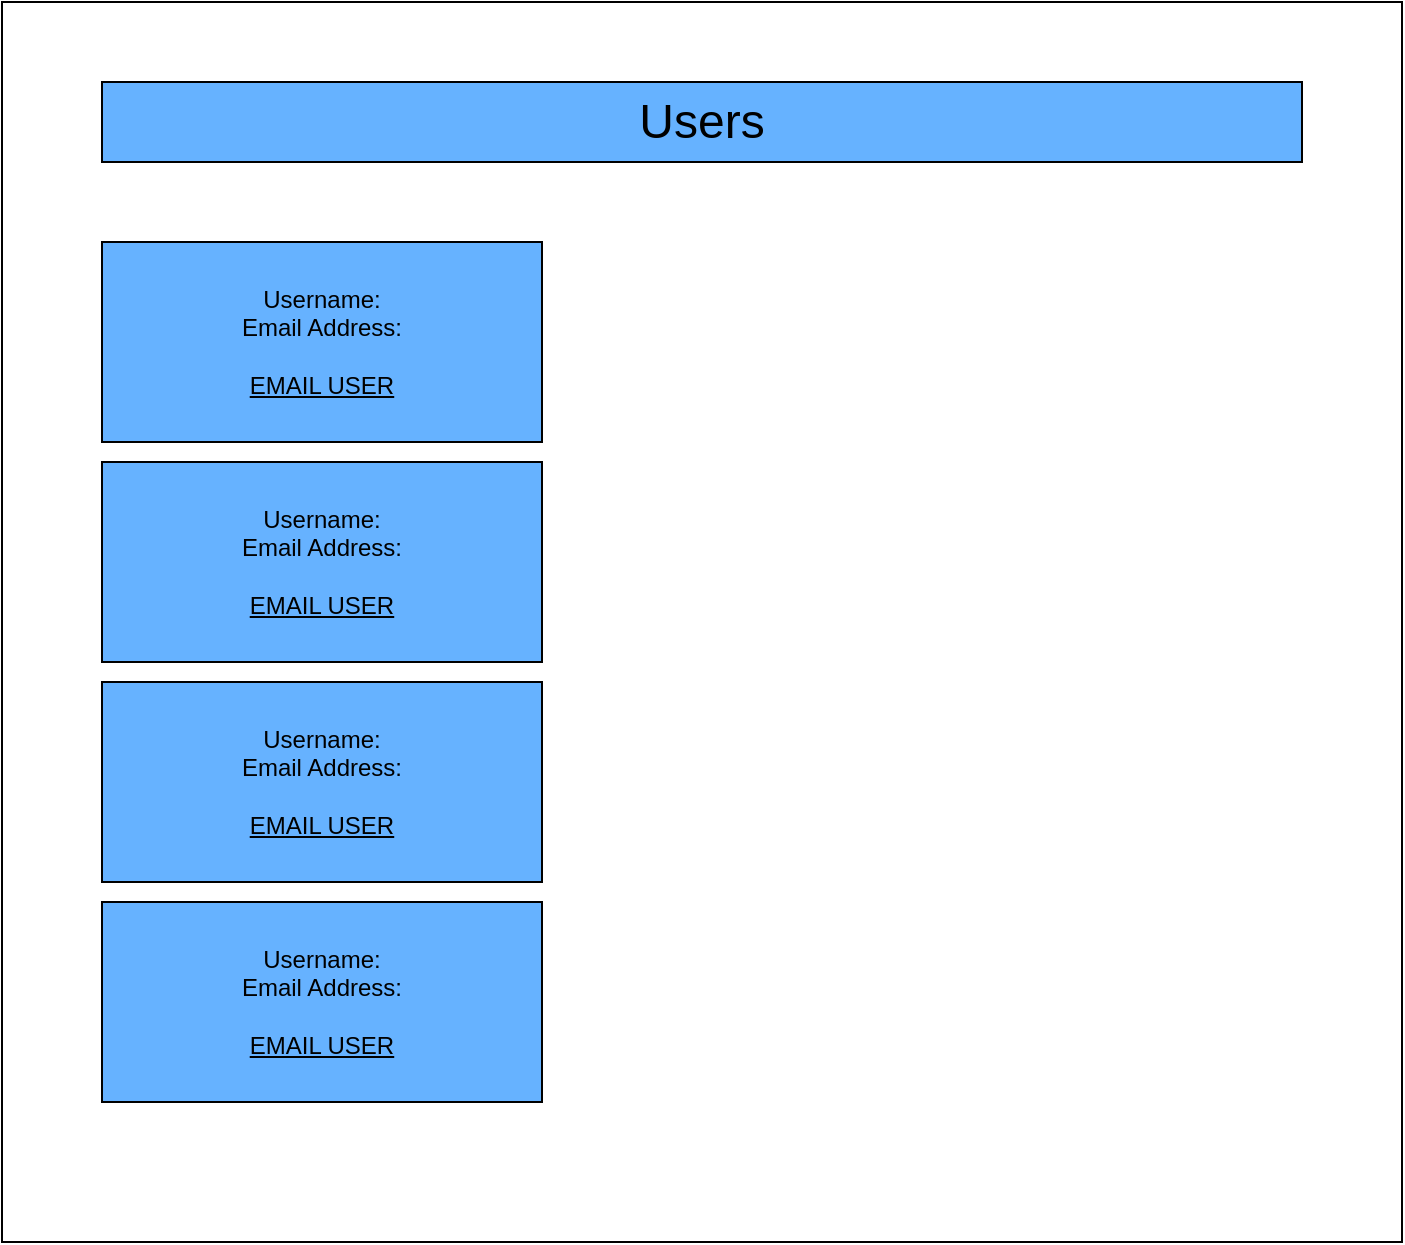 <mxfile>
    <diagram id="Jl4-TxYifM9YepXuttMy" name="Page-1">
        <mxGraphModel dx="1309" dy="681" grid="1" gridSize="10" guides="1" tooltips="1" connect="1" arrows="1" fold="1" page="1" pageScale="1" pageWidth="850" pageHeight="1100" math="0" shadow="0">
            <root>
                <mxCell id="0"/>
                <mxCell id="1" parent="0"/>
                <mxCell id="2" value="" style="whiteSpace=wrap;html=1;" vertex="1" parent="1">
                    <mxGeometry x="70" y="30" width="700" height="620" as="geometry"/>
                </mxCell>
                <mxCell id="3" value="&lt;font style=&quot;font-size: 24px;&quot;&gt;Users&lt;/font&gt;" style="whiteSpace=wrap;html=1;fillColor=#66B2FF;" vertex="1" parent="1">
                    <mxGeometry x="120" y="70" width="600" height="40" as="geometry"/>
                </mxCell>
                <mxCell id="4" value="&lt;font style=&quot;font-size: 12px;&quot;&gt;Username:&lt;br&gt;Email Address:&lt;br&gt;&lt;br&gt;&lt;u&gt;&lt;font color=&quot;#000000&quot;&gt;EMAIL USER&lt;/font&gt;&lt;/u&gt;&lt;br&gt;&lt;/font&gt;" style="whiteSpace=wrap;html=1;fillColor=#66B2FF;" vertex="1" parent="1">
                    <mxGeometry x="120" y="150" width="220" height="100" as="geometry"/>
                </mxCell>
                <mxCell id="5" value="&lt;font style=&quot;font-size: 12px;&quot;&gt;Username:&lt;br&gt;Email Address:&lt;br&gt;&lt;br&gt;&lt;u&gt;&lt;font color=&quot;#000000&quot;&gt;EMAIL USER&lt;/font&gt;&lt;/u&gt;&lt;br&gt;&lt;/font&gt;" style="whiteSpace=wrap;html=1;fillColor=#66B2FF;" vertex="1" parent="1">
                    <mxGeometry x="120" y="260" width="220" height="100" as="geometry"/>
                </mxCell>
                <mxCell id="6" value="&lt;font style=&quot;font-size: 12px;&quot;&gt;Username:&lt;br&gt;Email Address:&lt;br&gt;&lt;br&gt;&lt;u&gt;&lt;font color=&quot;#000000&quot;&gt;EMAIL USER&lt;/font&gt;&lt;/u&gt;&lt;br&gt;&lt;/font&gt;" style="whiteSpace=wrap;html=1;fillColor=#66B2FF;" vertex="1" parent="1">
                    <mxGeometry x="120" y="370" width="220" height="100" as="geometry"/>
                </mxCell>
                <mxCell id="7" value="&lt;font style=&quot;font-size: 12px;&quot;&gt;Username:&lt;br&gt;Email Address:&lt;br&gt;&lt;br&gt;&lt;u&gt;&lt;font color=&quot;#000000&quot;&gt;EMAIL USER&lt;/font&gt;&lt;/u&gt;&lt;br&gt;&lt;/font&gt;" style="whiteSpace=wrap;html=1;fillColor=#66B2FF;" vertex="1" parent="1">
                    <mxGeometry x="120" y="480" width="220" height="100" as="geometry"/>
                </mxCell>
            </root>
        </mxGraphModel>
    </diagram>
</mxfile>